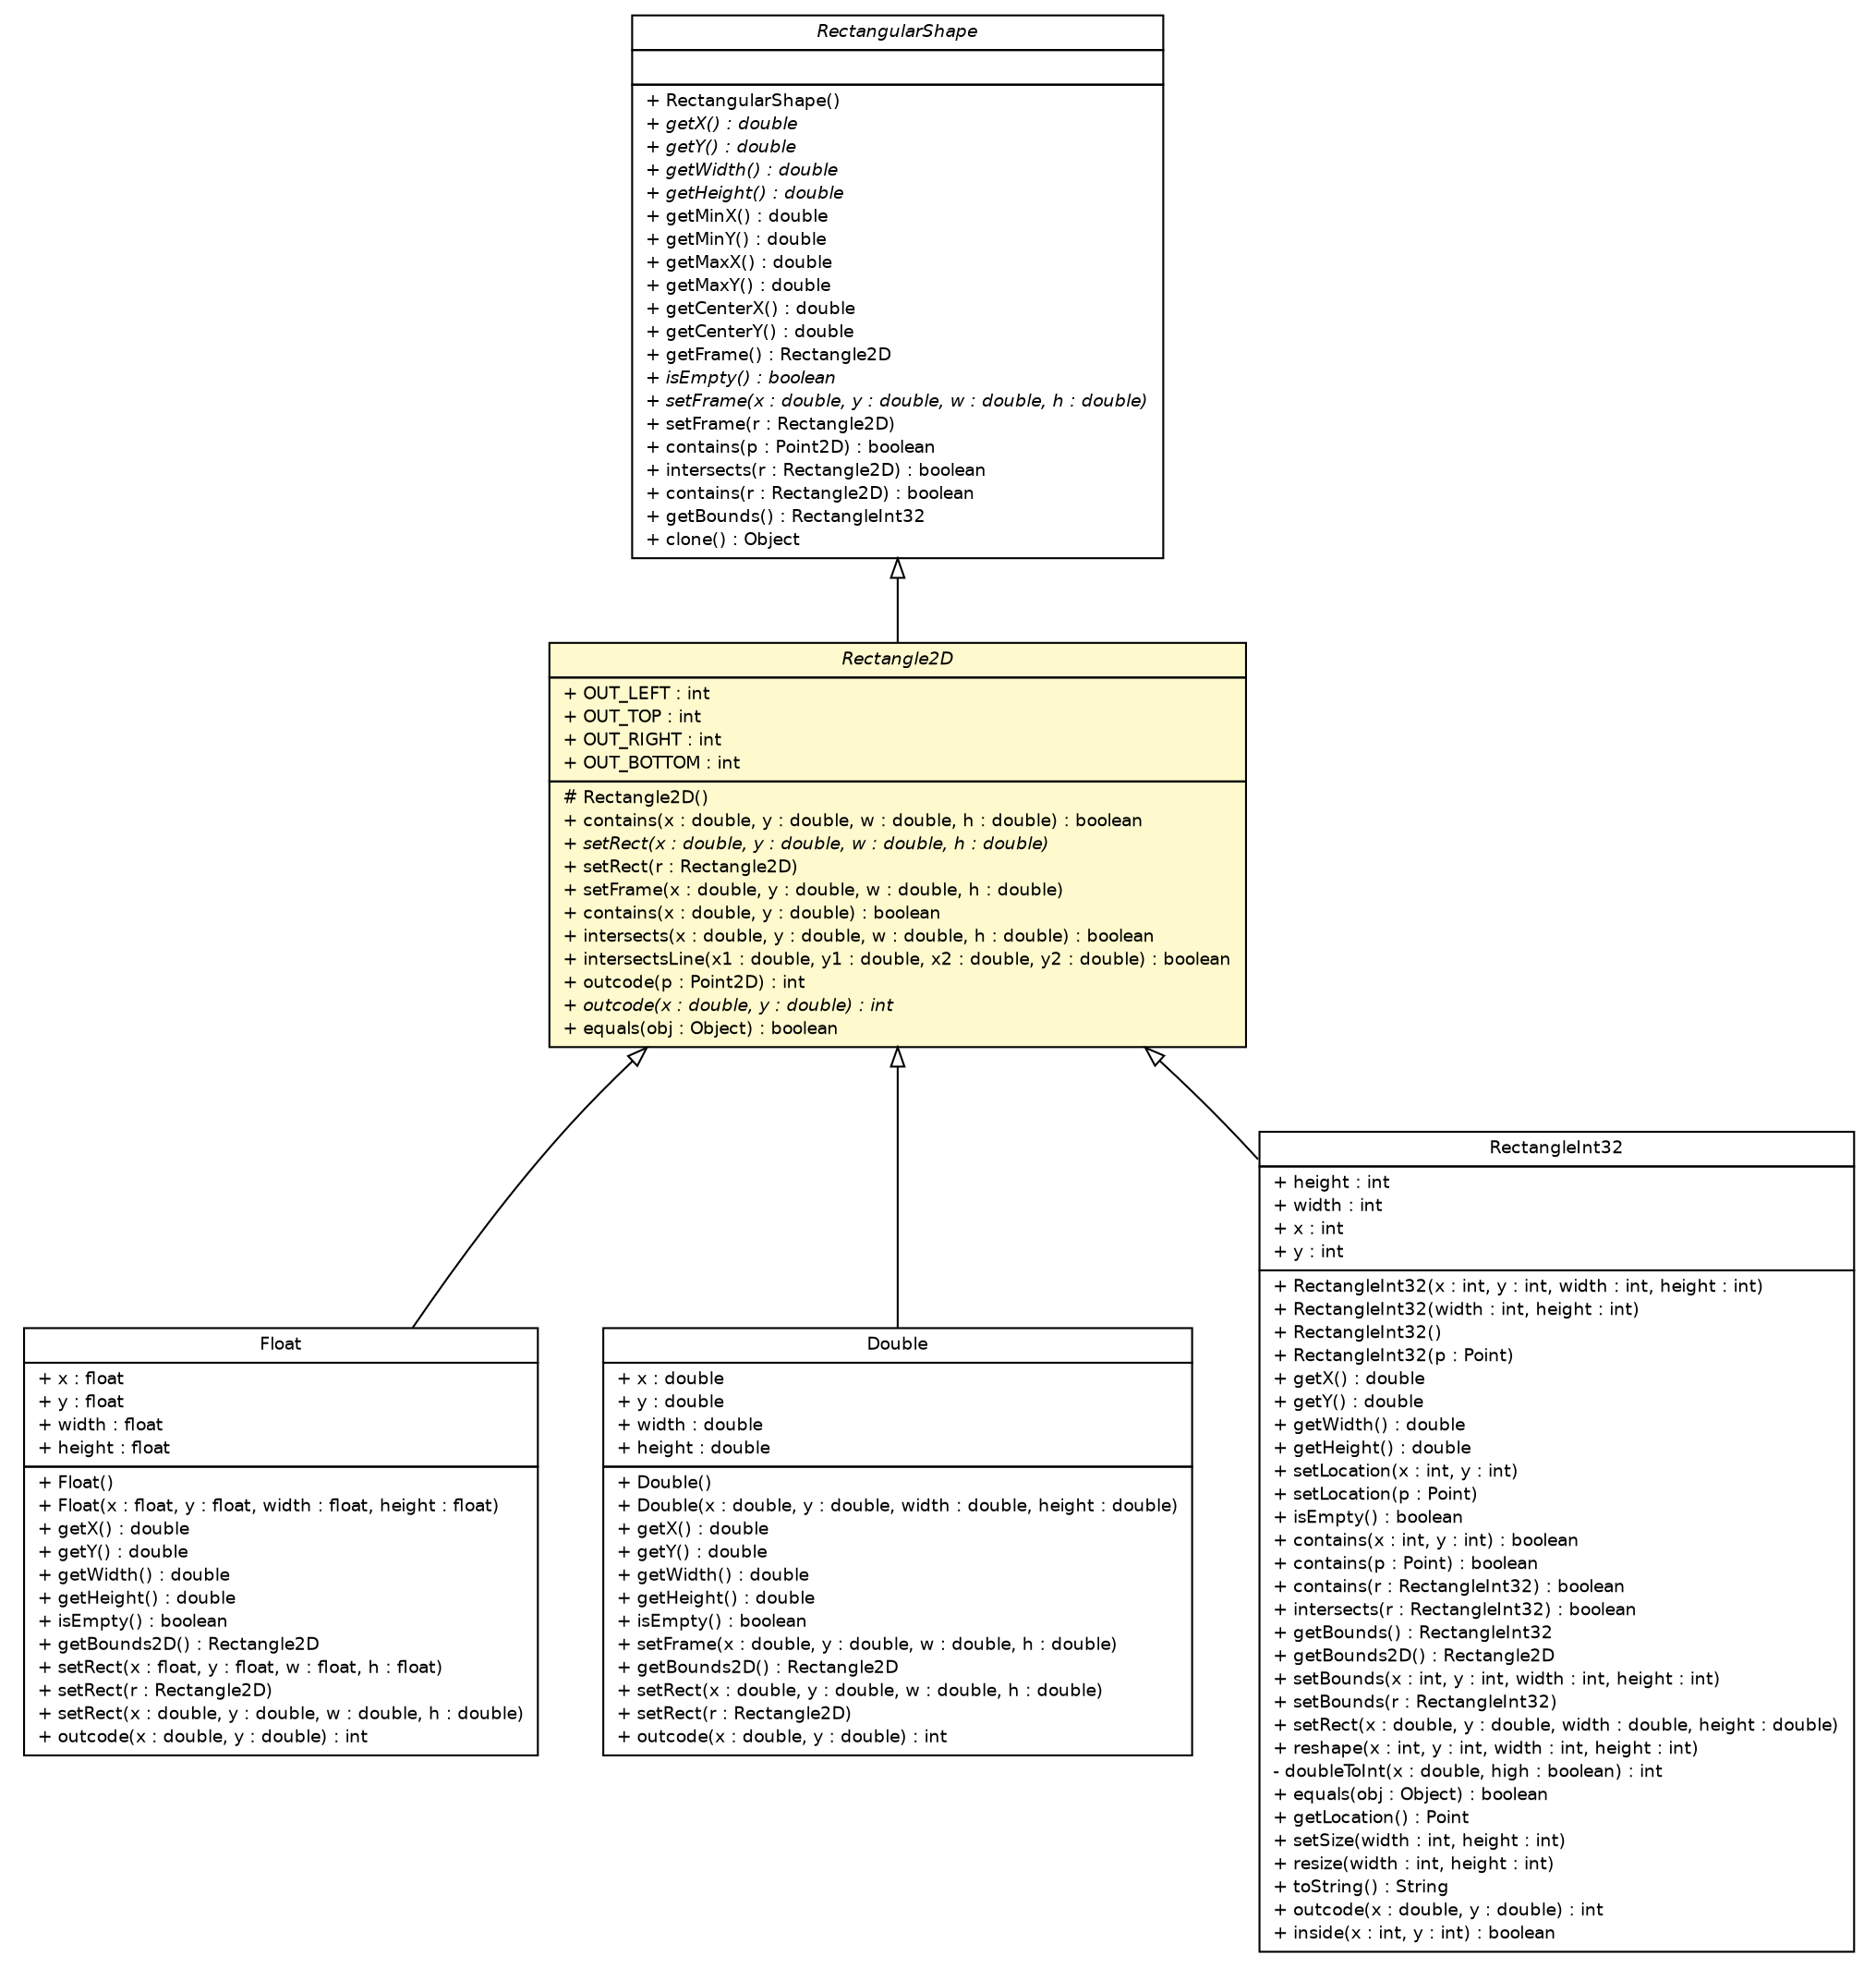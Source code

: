 #!/usr/local/bin/dot
#
# Class diagram 
# Generated by UMLGraph version R5_6-24-gf6e263 (http://www.umlgraph.org/)
#

digraph G {
	edge [fontname="Helvetica",fontsize=10,labelfontname="Helvetica",labelfontsize=10];
	node [fontname="Helvetica",fontsize=10,shape=plaintext];
	nodesep=0.25;
	ranksep=0.5;
	// lejos.robotics.geometry.Rectangle2D
	c7423 [label=<<table title="lejos.robotics.geometry.Rectangle2D" border="0" cellborder="1" cellspacing="0" cellpadding="2" port="p" bgcolor="lemonChiffon" href="./Rectangle2D.html">
		<tr><td><table border="0" cellspacing="0" cellpadding="1">
<tr><td align="center" balign="center"><font face="Helvetica-Oblique"> Rectangle2D </font></td></tr>
		</table></td></tr>
		<tr><td><table border="0" cellspacing="0" cellpadding="1">
<tr><td align="left" balign="left"> + OUT_LEFT : int </td></tr>
<tr><td align="left" balign="left"> + OUT_TOP : int </td></tr>
<tr><td align="left" balign="left"> + OUT_RIGHT : int </td></tr>
<tr><td align="left" balign="left"> + OUT_BOTTOM : int </td></tr>
		</table></td></tr>
		<tr><td><table border="0" cellspacing="0" cellpadding="1">
<tr><td align="left" balign="left"> # Rectangle2D() </td></tr>
<tr><td align="left" balign="left"> + contains(x : double, y : double, w : double, h : double) : boolean </td></tr>
<tr><td align="left" balign="left"><font face="Helvetica-Oblique" point-size="9.0"> + setRect(x : double, y : double, w : double, h : double) </font></td></tr>
<tr><td align="left" balign="left"> + setRect(r : Rectangle2D) </td></tr>
<tr><td align="left" balign="left"> + setFrame(x : double, y : double, w : double, h : double) </td></tr>
<tr><td align="left" balign="left"> + contains(x : double, y : double) : boolean </td></tr>
<tr><td align="left" balign="left"> + intersects(x : double, y : double, w : double, h : double) : boolean </td></tr>
<tr><td align="left" balign="left"> + intersectsLine(x1 : double, y1 : double, x2 : double, y2 : double) : boolean </td></tr>
<tr><td align="left" balign="left"> + outcode(p : Point2D) : int </td></tr>
<tr><td align="left" balign="left"><font face="Helvetica-Oblique" point-size="9.0"> + outcode(x : double, y : double) : int </font></td></tr>
<tr><td align="left" balign="left"> + equals(obj : Object) : boolean </td></tr>
		</table></td></tr>
		</table>>, URL="./Rectangle2D.html", fontname="Helvetica", fontcolor="black", fontsize=9.0];
	// lejos.robotics.geometry.Rectangle2D.Float
	c7424 [label=<<table title="lejos.robotics.geometry.Rectangle2D.Float" border="0" cellborder="1" cellspacing="0" cellpadding="2" port="p" href="./Rectangle2D.Float.html">
		<tr><td><table border="0" cellspacing="0" cellpadding="1">
<tr><td align="center" balign="center"> Float </td></tr>
		</table></td></tr>
		<tr><td><table border="0" cellspacing="0" cellpadding="1">
<tr><td align="left" balign="left"> + x : float </td></tr>
<tr><td align="left" balign="left"> + y : float </td></tr>
<tr><td align="left" balign="left"> + width : float </td></tr>
<tr><td align="left" balign="left"> + height : float </td></tr>
		</table></td></tr>
		<tr><td><table border="0" cellspacing="0" cellpadding="1">
<tr><td align="left" balign="left"> + Float() </td></tr>
<tr><td align="left" balign="left"> + Float(x : float, y : float, width : float, height : float) </td></tr>
<tr><td align="left" balign="left"> + getX() : double </td></tr>
<tr><td align="left" balign="left"> + getY() : double </td></tr>
<tr><td align="left" balign="left"> + getWidth() : double </td></tr>
<tr><td align="left" balign="left"> + getHeight() : double </td></tr>
<tr><td align="left" balign="left"> + isEmpty() : boolean </td></tr>
<tr><td align="left" balign="left"> + getBounds2D() : Rectangle2D </td></tr>
<tr><td align="left" balign="left"> + setRect(x : float, y : float, w : float, h : float) </td></tr>
<tr><td align="left" balign="left"> + setRect(r : Rectangle2D) </td></tr>
<tr><td align="left" balign="left"> + setRect(x : double, y : double, w : double, h : double) </td></tr>
<tr><td align="left" balign="left"> + outcode(x : double, y : double) : int </td></tr>
		</table></td></tr>
		</table>>, URL="./Rectangle2D.Float.html", fontname="Helvetica", fontcolor="black", fontsize=9.0];
	// lejos.robotics.geometry.Rectangle2D.Double
	c7425 [label=<<table title="lejos.robotics.geometry.Rectangle2D.Double" border="0" cellborder="1" cellspacing="0" cellpadding="2" port="p" href="./Rectangle2D.Double.html">
		<tr><td><table border="0" cellspacing="0" cellpadding="1">
<tr><td align="center" balign="center"> Double </td></tr>
		</table></td></tr>
		<tr><td><table border="0" cellspacing="0" cellpadding="1">
<tr><td align="left" balign="left"> + x : double </td></tr>
<tr><td align="left" balign="left"> + y : double </td></tr>
<tr><td align="left" balign="left"> + width : double </td></tr>
<tr><td align="left" balign="left"> + height : double </td></tr>
		</table></td></tr>
		<tr><td><table border="0" cellspacing="0" cellpadding="1">
<tr><td align="left" balign="left"> + Double() </td></tr>
<tr><td align="left" balign="left"> + Double(x : double, y : double, width : double, height : double) </td></tr>
<tr><td align="left" balign="left"> + getX() : double </td></tr>
<tr><td align="left" balign="left"> + getY() : double </td></tr>
<tr><td align="left" balign="left"> + getWidth() : double </td></tr>
<tr><td align="left" balign="left"> + getHeight() : double </td></tr>
<tr><td align="left" balign="left"> + isEmpty() : boolean </td></tr>
<tr><td align="left" balign="left"> + setFrame(x : double, y : double, w : double, h : double) </td></tr>
<tr><td align="left" balign="left"> + getBounds2D() : Rectangle2D </td></tr>
<tr><td align="left" balign="left"> + setRect(x : double, y : double, w : double, h : double) </td></tr>
<tr><td align="left" balign="left"> + setRect(r : Rectangle2D) </td></tr>
<tr><td align="left" balign="left"> + outcode(x : double, y : double) : int </td></tr>
		</table></td></tr>
		</table>>, URL="./Rectangle2D.Double.html", fontname="Helvetica", fontcolor="black", fontsize=9.0];
	// lejos.robotics.geometry.RectangleInt32
	c7426 [label=<<table title="lejos.robotics.geometry.RectangleInt32" border="0" cellborder="1" cellspacing="0" cellpadding="2" port="p" href="./RectangleInt32.html">
		<tr><td><table border="0" cellspacing="0" cellpadding="1">
<tr><td align="center" balign="center"> RectangleInt32 </td></tr>
		</table></td></tr>
		<tr><td><table border="0" cellspacing="0" cellpadding="1">
<tr><td align="left" balign="left"> + height : int </td></tr>
<tr><td align="left" balign="left"> + width : int </td></tr>
<tr><td align="left" balign="left"> + x : int </td></tr>
<tr><td align="left" balign="left"> + y : int </td></tr>
		</table></td></tr>
		<tr><td><table border="0" cellspacing="0" cellpadding="1">
<tr><td align="left" balign="left"> + RectangleInt32(x : int, y : int, width : int, height : int) </td></tr>
<tr><td align="left" balign="left"> + RectangleInt32(width : int, height : int) </td></tr>
<tr><td align="left" balign="left"> + RectangleInt32() </td></tr>
<tr><td align="left" balign="left"> + RectangleInt32(p : Point) </td></tr>
<tr><td align="left" balign="left"> + getX() : double </td></tr>
<tr><td align="left" balign="left"> + getY() : double </td></tr>
<tr><td align="left" balign="left"> + getWidth() : double </td></tr>
<tr><td align="left" balign="left"> + getHeight() : double </td></tr>
<tr><td align="left" balign="left"> + setLocation(x : int, y : int) </td></tr>
<tr><td align="left" balign="left"> + setLocation(p : Point) </td></tr>
<tr><td align="left" balign="left"> + isEmpty() : boolean </td></tr>
<tr><td align="left" balign="left"> + contains(x : int, y : int) : boolean </td></tr>
<tr><td align="left" balign="left"> + contains(p : Point) : boolean </td></tr>
<tr><td align="left" balign="left"> + contains(r : RectangleInt32) : boolean </td></tr>
<tr><td align="left" balign="left"> + intersects(r : RectangleInt32) : boolean </td></tr>
<tr><td align="left" balign="left"> + getBounds() : RectangleInt32 </td></tr>
<tr><td align="left" balign="left"> + getBounds2D() : Rectangle2D </td></tr>
<tr><td align="left" balign="left"> + setBounds(x : int, y : int, width : int, height : int) </td></tr>
<tr><td align="left" balign="left"> + setBounds(r : RectangleInt32) </td></tr>
<tr><td align="left" balign="left"> + setRect(x : double, y : double, width : double, height : double) </td></tr>
<tr><td align="left" balign="left"> + reshape(x : int, y : int, width : int, height : int) </td></tr>
<tr><td align="left" balign="left"> - doubleToInt(x : double, high : boolean) : int </td></tr>
<tr><td align="left" balign="left"> + equals(obj : Object) : boolean </td></tr>
<tr><td align="left" balign="left"> + getLocation() : Point </td></tr>
<tr><td align="left" balign="left"> + setSize(width : int, height : int) </td></tr>
<tr><td align="left" balign="left"> + resize(width : int, height : int) </td></tr>
<tr><td align="left" balign="left"> + toString() : String </td></tr>
<tr><td align="left" balign="left"> + outcode(x : double, y : double) : int </td></tr>
<tr><td align="left" balign="left"> + inside(x : int, y : int) : boolean </td></tr>
		</table></td></tr>
		</table>>, URL="./RectangleInt32.html", fontname="Helvetica", fontcolor="black", fontsize=9.0];
	// lejos.robotics.geometry.RectangularShape
	c7427 [label=<<table title="lejos.robotics.geometry.RectangularShape" border="0" cellborder="1" cellspacing="0" cellpadding="2" port="p" href="./RectangularShape.html">
		<tr><td><table border="0" cellspacing="0" cellpadding="1">
<tr><td align="center" balign="center"><font face="Helvetica-Oblique"> RectangularShape </font></td></tr>
		</table></td></tr>
		<tr><td><table border="0" cellspacing="0" cellpadding="1">
<tr><td align="left" balign="left">  </td></tr>
		</table></td></tr>
		<tr><td><table border="0" cellspacing="0" cellpadding="1">
<tr><td align="left" balign="left"> + RectangularShape() </td></tr>
<tr><td align="left" balign="left"><font face="Helvetica-Oblique" point-size="9.0"> + getX() : double </font></td></tr>
<tr><td align="left" balign="left"><font face="Helvetica-Oblique" point-size="9.0"> + getY() : double </font></td></tr>
<tr><td align="left" balign="left"><font face="Helvetica-Oblique" point-size="9.0"> + getWidth() : double </font></td></tr>
<tr><td align="left" balign="left"><font face="Helvetica-Oblique" point-size="9.0"> + getHeight() : double </font></td></tr>
<tr><td align="left" balign="left"> + getMinX() : double </td></tr>
<tr><td align="left" balign="left"> + getMinY() : double </td></tr>
<tr><td align="left" balign="left"> + getMaxX() : double </td></tr>
<tr><td align="left" balign="left"> + getMaxY() : double </td></tr>
<tr><td align="left" balign="left"> + getCenterX() : double </td></tr>
<tr><td align="left" balign="left"> + getCenterY() : double </td></tr>
<tr><td align="left" balign="left"> + getFrame() : Rectangle2D </td></tr>
<tr><td align="left" balign="left"><font face="Helvetica-Oblique" point-size="9.0"> + isEmpty() : boolean </font></td></tr>
<tr><td align="left" balign="left"><font face="Helvetica-Oblique" point-size="9.0"> + setFrame(x : double, y : double, w : double, h : double) </font></td></tr>
<tr><td align="left" balign="left"> + setFrame(r : Rectangle2D) </td></tr>
<tr><td align="left" balign="left"> + contains(p : Point2D) : boolean </td></tr>
<tr><td align="left" balign="left"> + intersects(r : Rectangle2D) : boolean </td></tr>
<tr><td align="left" balign="left"> + contains(r : Rectangle2D) : boolean </td></tr>
<tr><td align="left" balign="left"> + getBounds() : RectangleInt32 </td></tr>
<tr><td align="left" balign="left"> + clone() : Object </td></tr>
		</table></td></tr>
		</table>>, URL="./RectangularShape.html", fontname="Helvetica", fontcolor="black", fontsize=9.0];
	//lejos.robotics.geometry.Rectangle2D extends lejos.robotics.geometry.RectangularShape
	c7427:p -> c7423:p [dir=back,arrowtail=empty];
	//lejos.robotics.geometry.Rectangle2D.Float extends lejos.robotics.geometry.Rectangle2D
	c7423:p -> c7424:p [dir=back,arrowtail=empty];
	//lejos.robotics.geometry.Rectangle2D.Double extends lejos.robotics.geometry.Rectangle2D
	c7423:p -> c7425:p [dir=back,arrowtail=empty];
	//lejos.robotics.geometry.RectangleInt32 extends lejos.robotics.geometry.Rectangle2D
	c7423:p -> c7426:p [dir=back,arrowtail=empty];
}

